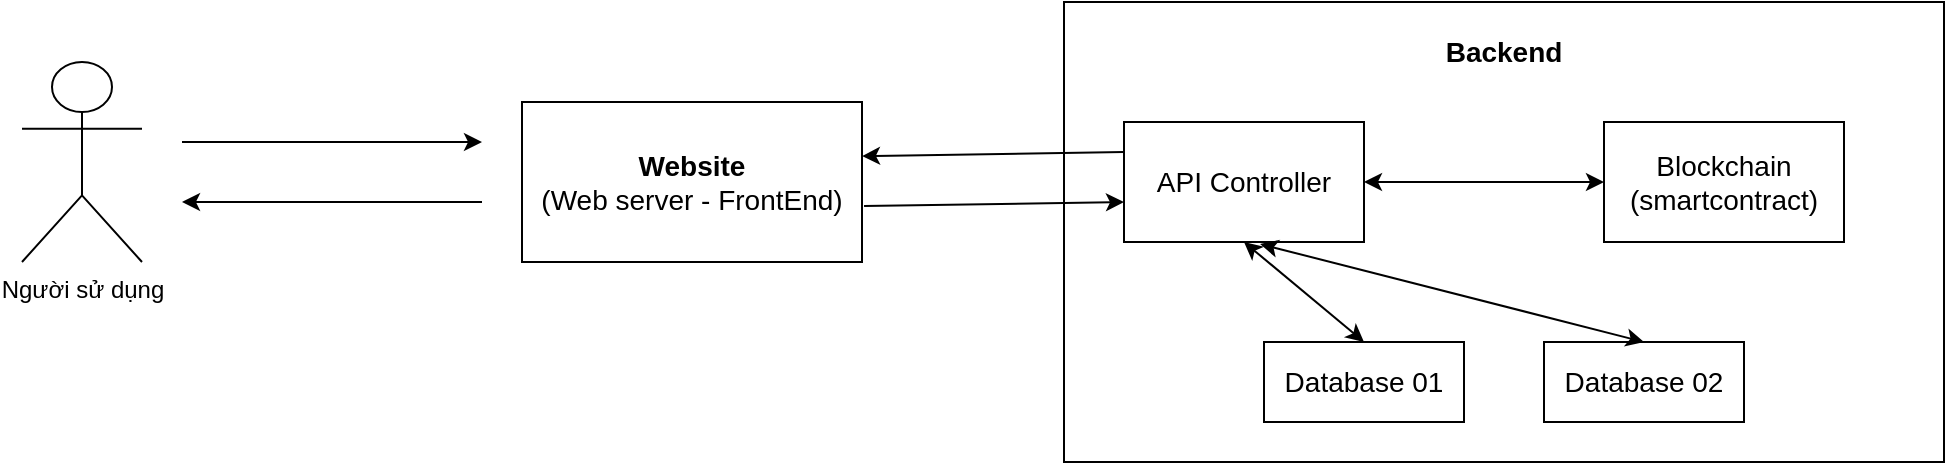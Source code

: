 <mxfile version="18.0.1" type="github">
  <diagram id="omVY5k7PrCiyqekQYCM-" name="Page-1">
    <mxGraphModel dx="1040" dy="1823" grid="1" gridSize="10" guides="1" tooltips="1" connect="1" arrows="1" fold="1" page="1" pageScale="1" pageWidth="827" pageHeight="1169" math="0" shadow="0">
      <root>
        <mxCell id="0" />
        <mxCell id="1" parent="0" />
        <mxCell id="VHXrihgOCbLs_OiDuqxB-1" value="Người sử dụng" style="shape=umlActor;verticalLabelPosition=bottom;verticalAlign=top;html=1;outlineConnect=0;" vertex="1" parent="1">
          <mxGeometry x="120" y="-450" width="60" height="100" as="geometry" />
        </mxCell>
        <mxCell id="VHXrihgOCbLs_OiDuqxB-2" value="" style="endArrow=classic;html=1;rounded=0;" edge="1" parent="1">
          <mxGeometry width="50" height="50" relative="1" as="geometry">
            <mxPoint x="200" y="-410" as="sourcePoint" />
            <mxPoint x="350" y="-410" as="targetPoint" />
          </mxGeometry>
        </mxCell>
        <mxCell id="VHXrihgOCbLs_OiDuqxB-3" value="" style="endArrow=classic;html=1;rounded=0;" edge="1" parent="1">
          <mxGeometry width="50" height="50" relative="1" as="geometry">
            <mxPoint x="350" y="-380" as="sourcePoint" />
            <mxPoint x="200" y="-380" as="targetPoint" />
          </mxGeometry>
        </mxCell>
        <mxCell id="VHXrihgOCbLs_OiDuqxB-4" value="&lt;font style=&quot;font-size: 14px;&quot;&gt;&lt;b&gt;Website&lt;/b&gt;&lt;br&gt;(Web server - FrontEnd)&lt;br&gt;&lt;/font&gt;" style="rounded=0;whiteSpace=wrap;html=1;" vertex="1" parent="1">
          <mxGeometry x="370" y="-430" width="170" height="80" as="geometry" />
        </mxCell>
        <mxCell id="VHXrihgOCbLs_OiDuqxB-5" value="" style="rounded=0;whiteSpace=wrap;html=1;fontSize=14;" vertex="1" parent="1">
          <mxGeometry x="641" y="-480" width="440" height="230" as="geometry" />
        </mxCell>
        <mxCell id="VHXrihgOCbLs_OiDuqxB-10" value="Backend" style="text;html=1;strokeColor=none;fillColor=none;align=center;verticalAlign=middle;whiteSpace=wrap;rounded=0;fontSize=14;fontStyle=1" vertex="1" parent="1">
          <mxGeometry x="831" y="-470" width="60" height="30" as="geometry" />
        </mxCell>
        <mxCell id="VHXrihgOCbLs_OiDuqxB-11" value="API Controller" style="rounded=0;whiteSpace=wrap;html=1;fontSize=14;" vertex="1" parent="1">
          <mxGeometry x="671" y="-420" width="120" height="60" as="geometry" />
        </mxCell>
        <mxCell id="VHXrihgOCbLs_OiDuqxB-12" value="Blockchain&lt;br&gt;(smartcontract)" style="rounded=0;whiteSpace=wrap;html=1;fontSize=14;" vertex="1" parent="1">
          <mxGeometry x="911" y="-420" width="120" height="60" as="geometry" />
        </mxCell>
        <mxCell id="VHXrihgOCbLs_OiDuqxB-13" value="Database 01" style="rounded=0;whiteSpace=wrap;html=1;fontSize=14;" vertex="1" parent="1">
          <mxGeometry x="741" y="-310" width="100" height="40" as="geometry" />
        </mxCell>
        <mxCell id="VHXrihgOCbLs_OiDuqxB-14" value="Database 02" style="rounded=0;whiteSpace=wrap;html=1;fontSize=14;" vertex="1" parent="1">
          <mxGeometry x="881" y="-310" width="100" height="40" as="geometry" />
        </mxCell>
        <mxCell id="VHXrihgOCbLs_OiDuqxB-16" value="" style="endArrow=classic;startArrow=classic;html=1;rounded=0;fontSize=14;exitX=0.5;exitY=1;exitDx=0;exitDy=0;entryX=0.5;entryY=0;entryDx=0;entryDy=0;" edge="1" parent="1" source="VHXrihgOCbLs_OiDuqxB-11" target="VHXrihgOCbLs_OiDuqxB-13">
          <mxGeometry width="50" height="50" relative="1" as="geometry">
            <mxPoint x="801" y="-250" as="sourcePoint" />
            <mxPoint x="851" y="-300" as="targetPoint" />
          </mxGeometry>
        </mxCell>
        <mxCell id="VHXrihgOCbLs_OiDuqxB-17" value="" style="endArrow=classic;startArrow=classic;html=1;rounded=0;fontSize=14;exitX=0.567;exitY=1.017;exitDx=0;exitDy=0;entryX=0.5;entryY=0;entryDx=0;entryDy=0;exitPerimeter=0;" edge="1" parent="1" source="VHXrihgOCbLs_OiDuqxB-11" target="VHXrihgOCbLs_OiDuqxB-14">
          <mxGeometry width="50" height="50" relative="1" as="geometry">
            <mxPoint x="741" y="-350" as="sourcePoint" />
            <mxPoint x="801" y="-300" as="targetPoint" />
          </mxGeometry>
        </mxCell>
        <mxCell id="VHXrihgOCbLs_OiDuqxB-18" value="" style="endArrow=classic;startArrow=classic;html=1;rounded=0;fontSize=14;exitX=1;exitY=0.5;exitDx=0;exitDy=0;entryX=0;entryY=0.5;entryDx=0;entryDy=0;" edge="1" parent="1" source="VHXrihgOCbLs_OiDuqxB-11" target="VHXrihgOCbLs_OiDuqxB-12">
          <mxGeometry width="50" height="50" relative="1" as="geometry">
            <mxPoint x="741" y="-350" as="sourcePoint" />
            <mxPoint x="801" y="-300" as="targetPoint" />
          </mxGeometry>
        </mxCell>
        <mxCell id="VHXrihgOCbLs_OiDuqxB-19" value="" style="endArrow=classic;html=1;rounded=0;fontSize=14;exitX=0;exitY=0.25;exitDx=0;exitDy=0;entryX=1;entryY=0.338;entryDx=0;entryDy=0;entryPerimeter=0;" edge="1" parent="1" source="VHXrihgOCbLs_OiDuqxB-11" target="VHXrihgOCbLs_OiDuqxB-4">
          <mxGeometry width="50" height="50" relative="1" as="geometry">
            <mxPoint x="550" y="-300" as="sourcePoint" />
            <mxPoint x="540" y="-400" as="targetPoint" />
          </mxGeometry>
        </mxCell>
        <mxCell id="VHXrihgOCbLs_OiDuqxB-20" value="" style="endArrow=classic;html=1;rounded=0;fontSize=14;exitX=1.006;exitY=0.65;exitDx=0;exitDy=0;exitPerimeter=0;" edge="1" parent="1" source="VHXrihgOCbLs_OiDuqxB-4">
          <mxGeometry width="50" height="50" relative="1" as="geometry">
            <mxPoint x="590" y="-380" as="sourcePoint" />
            <mxPoint x="671" y="-380" as="targetPoint" />
          </mxGeometry>
        </mxCell>
      </root>
    </mxGraphModel>
  </diagram>
</mxfile>
